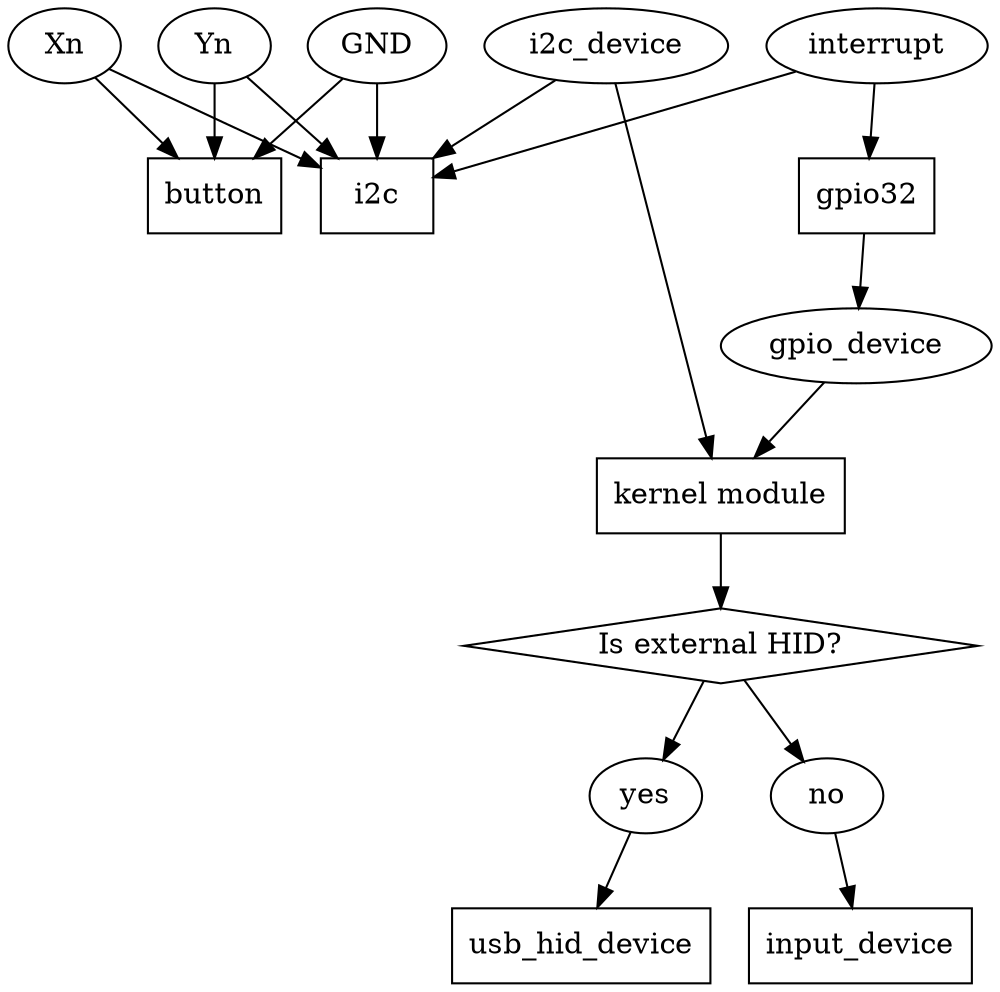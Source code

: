  
digraph {
    button [shape=rect]
    Xn -> button
    Yn -> button
    GND -> button

    i2c [shape=rect]
    { Xn Yn GND interrupt } -> i2c

    gpio32 [shape=rect]
    interrupt -> gpio32

    kernel [shape=rect label="kernel module"]
    input_device [shape=rect]
    usb_hid_device [shape=rect]
    i2c_device -> i2c
    gpio32 -> gpio_device

    external [shape=diamond label="Is external HID?"]
    { i2c_device gpio_device } -> kernel
    kernel -> external
    external -> yes -> usb_hid_device
    external -> no -> input_device
}
